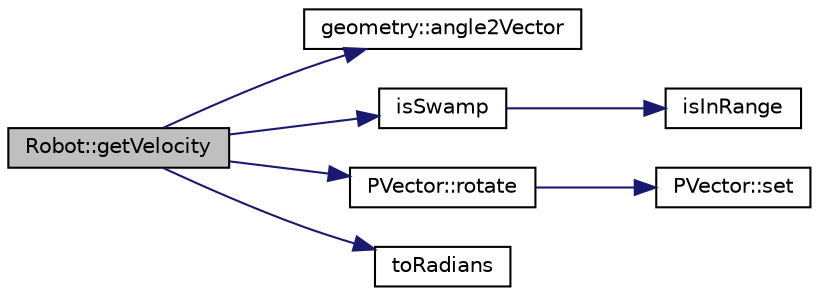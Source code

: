 digraph "Robot::getVelocity"
{
 // LATEX_PDF_SIZE
  edge [fontname="Helvetica",fontsize="10",labelfontname="Helvetica",labelfontsize="10"];
  node [fontname="Helvetica",fontsize="10",shape=record];
  rankdir="LR";
  Node1 [label="Robot::getVelocity",height=0.2,width=0.4,color="black", fillcolor="grey75", style="filled", fontcolor="black",tooltip="gets the current velocity for a certain change in time (in ms)"];
  Node1 -> Node2 [color="midnightblue",fontsize="10",style="solid",fontname="Helvetica"];
  Node2 [label="geometry::angle2Vector",height=0.2,width=0.4,color="black", fillcolor="white", style="filled",URL="$namespacegeometry.html#a46dee6450badd387e6788a9ebf80fa44",tooltip=" "];
  Node1 -> Node3 [color="midnightblue",fontsize="10",style="solid",fontname="Helvetica"];
  Node3 [label="isSwamp",height=0.2,width=0.4,color="black", fillcolor="white", style="filled",URL="$_color_recognition_8cpp.html#ab44bd2d94a55aff5b357fe0a8c1cfa46",tooltip=" "];
  Node3 -> Node4 [color="midnightblue",fontsize="10",style="solid",fontname="Helvetica"];
  Node4 [label="isInRange",height=0.2,width=0.4,color="black", fillcolor="white", style="filled",URL="$_common_functions_8cpp.html#a215db5a1e084860b722927077d7ed55c",tooltip=" "];
  Node1 -> Node5 [color="midnightblue",fontsize="10",style="solid",fontname="Helvetica"];
  Node5 [label="PVector::rotate",height=0.2,width=0.4,color="black", fillcolor="white", style="filled",URL="$class_p_vector.html#aa0b42cf9a0da44a0ce5f28bc8937d980",tooltip="counter-clockwise rotation"];
  Node5 -> Node6 [color="midnightblue",fontsize="10",style="solid",fontname="Helvetica"];
  Node6 [label="PVector::set",height=0.2,width=0.4,color="black", fillcolor="white", style="filled",URL="$class_p_vector.html#a9cc31db5ab8d080b0f44e2229ba34a7c",tooltip=" "];
  Node1 -> Node7 [color="midnightblue",fontsize="10",style="solid",fontname="Helvetica"];
  Node7 [label="toRadians",height=0.2,width=0.4,color="black", fillcolor="white", style="filled",URL="$_common_functions_8cpp.html#a128d5ca6655612162ccf138e42a8b2af",tooltip=" "];
}
